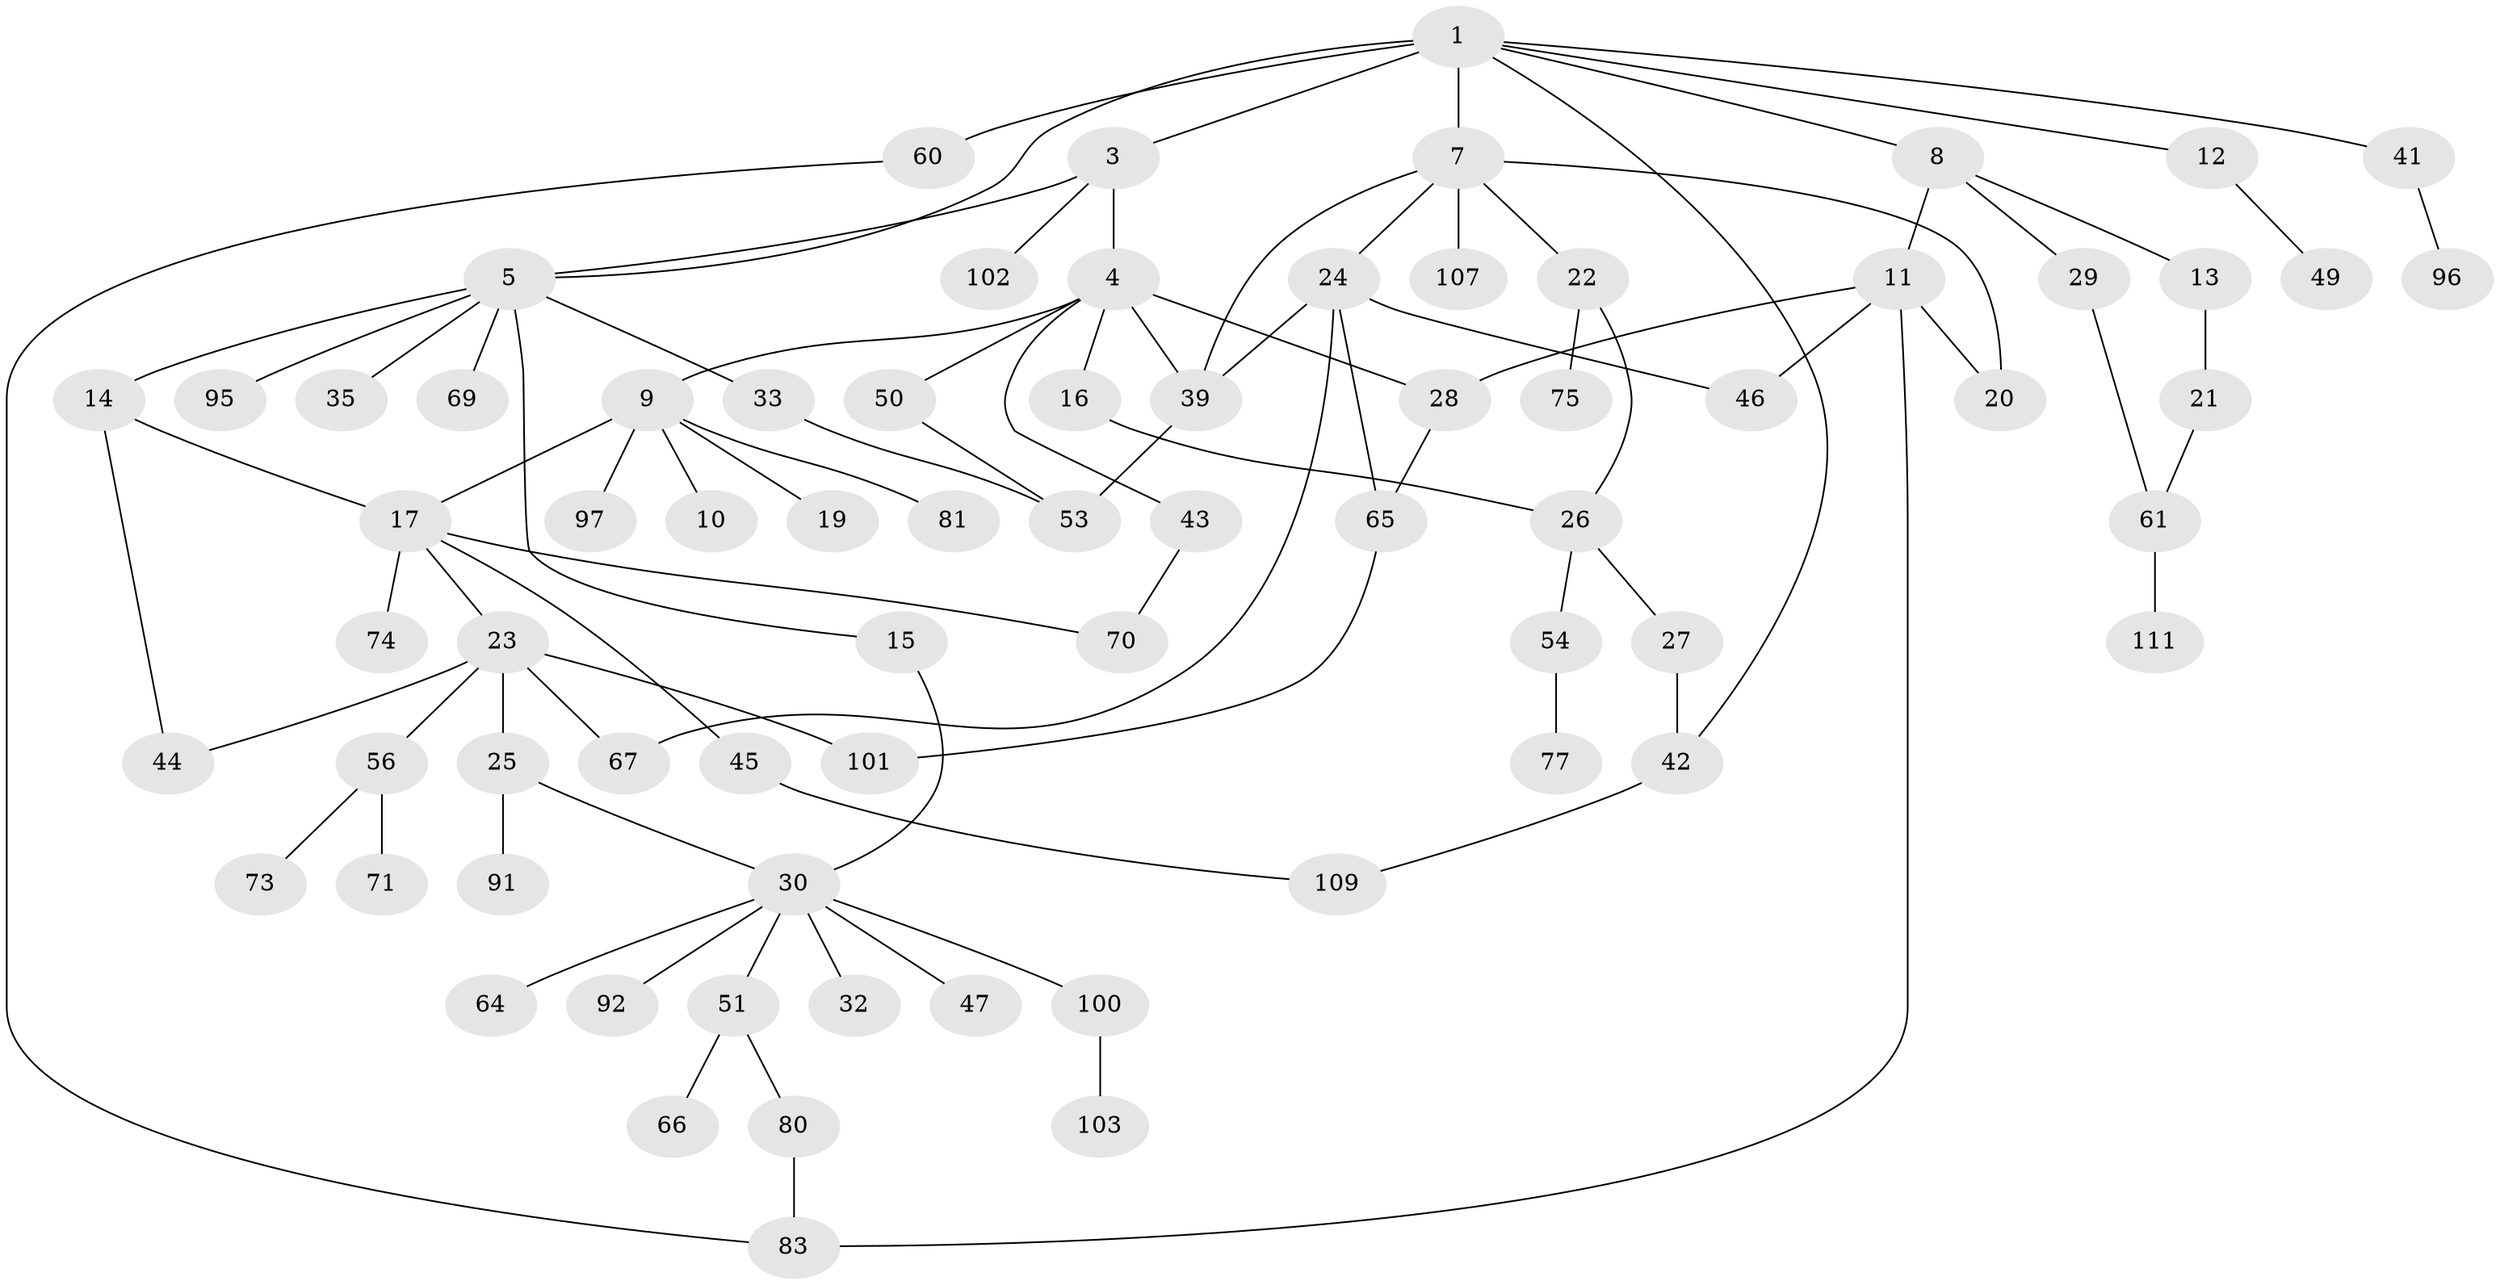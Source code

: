 // original degree distribution, {5: 0.0625, 6: 0.044642857142857144, 4: 0.08928571428571429, 1: 0.3392857142857143, 3: 0.20535714285714285, 2: 0.25892857142857145}
// Generated by graph-tools (version 1.1) at 2025/41/03/06/25 10:41:30]
// undirected, 72 vertices, 92 edges
graph export_dot {
graph [start="1"]
  node [color=gray90,style=filled];
  1 [super="+2"];
  3;
  4 [super="+18"];
  5 [super="+6"];
  7 [super="+37"];
  8 [super="+34"];
  9 [super="+90"];
  10;
  11;
  12 [super="+87"];
  13 [super="+58"];
  14 [super="+112"];
  15 [super="+85"];
  16;
  17 [super="+31"];
  19;
  20 [super="+89"];
  21;
  22 [super="+82"];
  23 [super="+62"];
  24 [super="+38"];
  25;
  26 [super="+99"];
  27 [super="+48"];
  28 [super="+40"];
  29 [super="+52"];
  30 [super="+36"];
  32;
  33;
  35;
  39 [super="+84"];
  41 [super="+76"];
  42 [super="+59"];
  43 [super="+88"];
  44 [super="+55"];
  45 [super="+94"];
  46 [super="+68"];
  47;
  49;
  50 [super="+79"];
  51 [super="+105"];
  53 [super="+104"];
  54 [super="+57"];
  56 [super="+93"];
  60 [super="+63"];
  61 [super="+86"];
  64 [super="+72"];
  65;
  66;
  67;
  69 [super="+108"];
  70 [super="+78"];
  71;
  73;
  74;
  75;
  77;
  80;
  81;
  83 [super="+106"];
  91;
  92;
  95 [super="+98"];
  96;
  97;
  100;
  101;
  102;
  103;
  107;
  109 [super="+110"];
  111;
  1 -- 7;
  1 -- 8;
  1 -- 41;
  1 -- 42;
  1 -- 3;
  1 -- 5;
  1 -- 12;
  1 -- 60 [weight=2];
  3 -- 4;
  3 -- 102;
  3 -- 5;
  4 -- 9;
  4 -- 16;
  4 -- 50;
  4 -- 43;
  4 -- 28;
  4 -- 39 [weight=2];
  5 -- 15;
  5 -- 33;
  5 -- 35;
  5 -- 69;
  5 -- 14;
  5 -- 95;
  7 -- 20;
  7 -- 22;
  7 -- 24;
  7 -- 39;
  7 -- 107;
  8 -- 11;
  8 -- 13;
  8 -- 29;
  9 -- 10;
  9 -- 19;
  9 -- 81;
  9 -- 17;
  9 -- 97;
  11 -- 46;
  11 -- 20;
  11 -- 83;
  11 -- 28;
  12 -- 49;
  13 -- 21 [weight=2];
  14 -- 17;
  14 -- 44;
  15 -- 30;
  16 -- 26;
  17 -- 23;
  17 -- 45;
  17 -- 70;
  17 -- 74;
  21 -- 61;
  22 -- 26;
  22 -- 75;
  23 -- 25;
  23 -- 56;
  23 -- 67;
  23 -- 44;
  23 -- 101;
  24 -- 65;
  24 -- 67;
  24 -- 46;
  24 -- 39;
  25 -- 30;
  25 -- 91;
  26 -- 27;
  26 -- 54;
  27 -- 42;
  28 -- 65;
  29 -- 61;
  30 -- 32;
  30 -- 47;
  30 -- 64;
  30 -- 100;
  30 -- 51;
  30 -- 92;
  33 -- 53;
  39 -- 53;
  41 -- 96;
  42 -- 109;
  43 -- 70;
  45 -- 109;
  50 -- 53;
  51 -- 66;
  51 -- 80;
  54 -- 77;
  56 -- 71;
  56 -- 73;
  60 -- 83;
  61 -- 111;
  65 -- 101;
  80 -- 83;
  100 -- 103;
}
